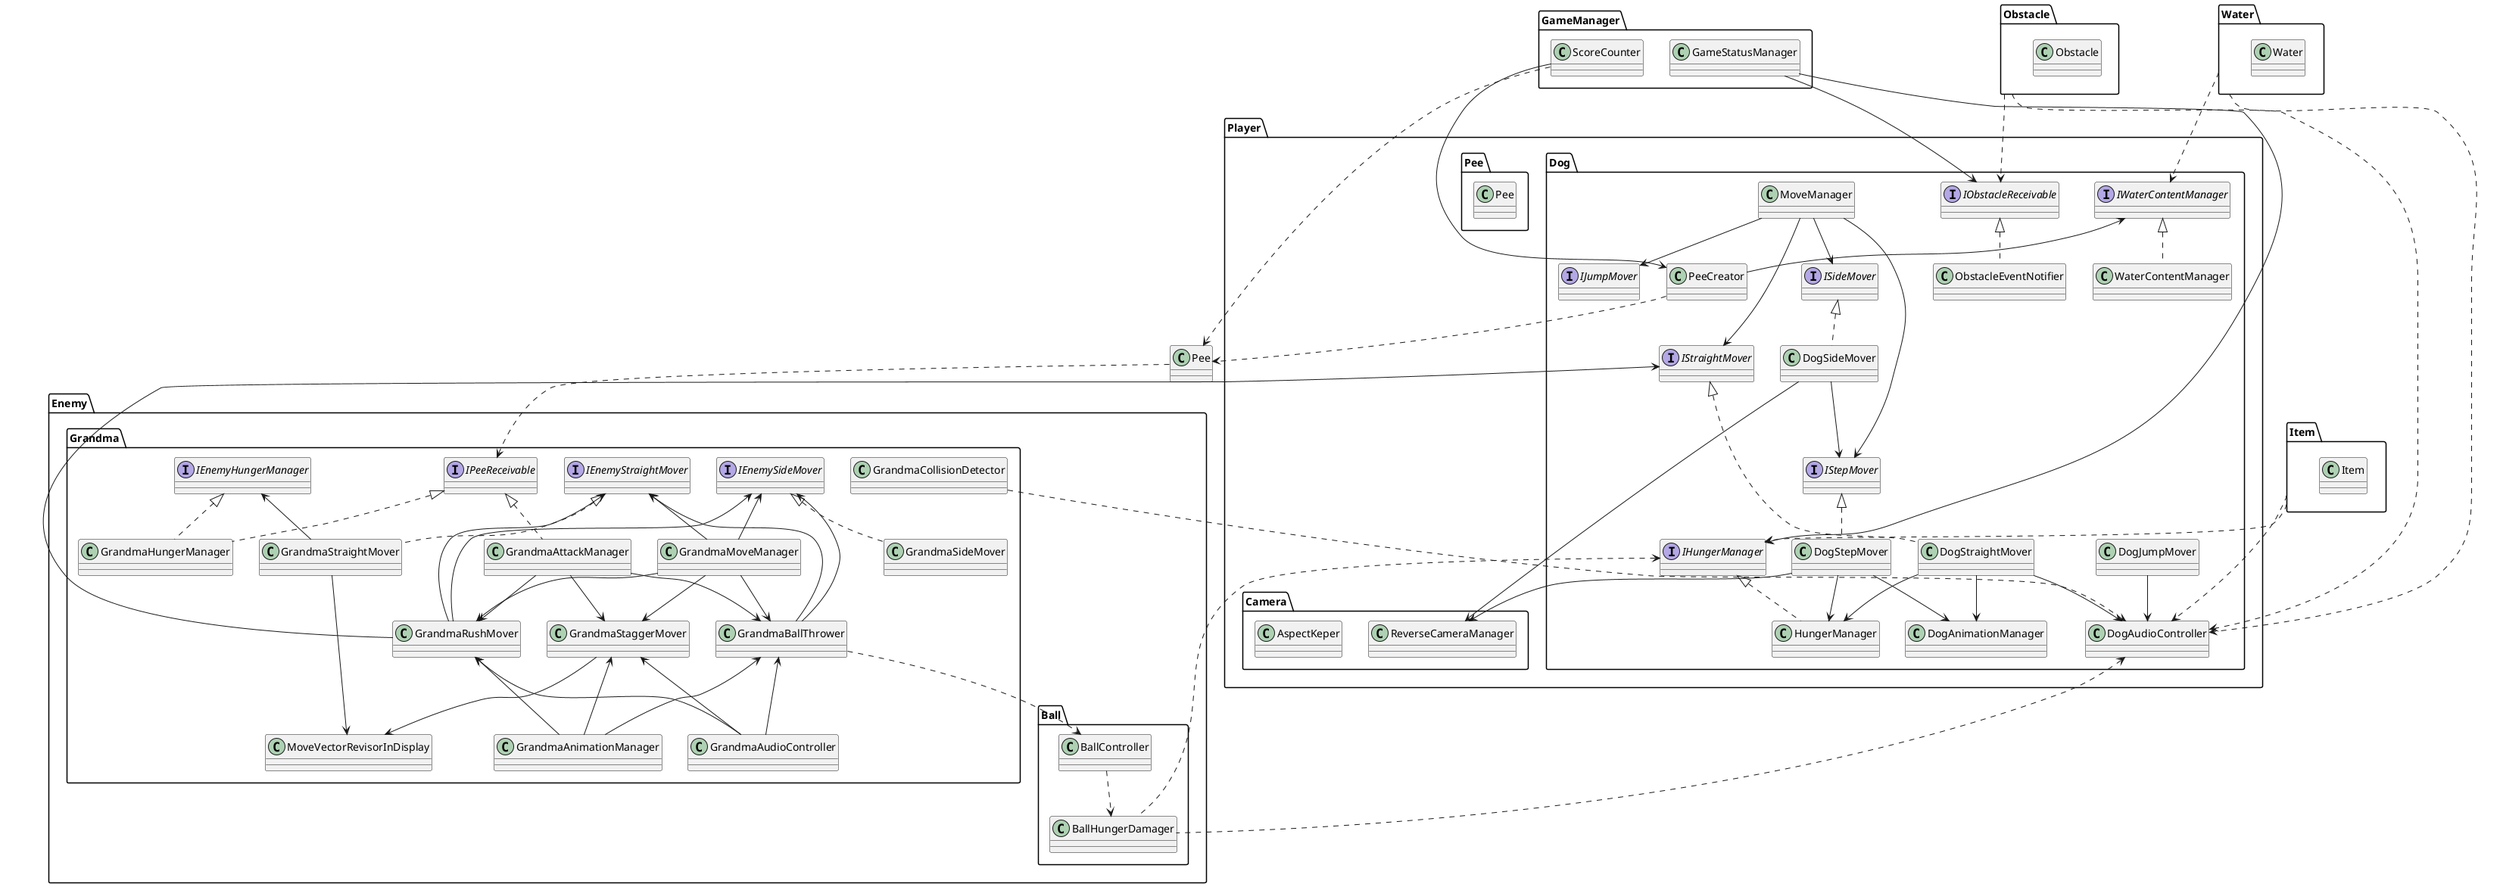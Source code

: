 @startuml

package Player {
    package Dog {
        interface IStepMover
        interface IStraightMover
        interface ISideMover
        interface IJumpMover
        interface IHungerManager
        interface IWaterContentManager
        interface IObstacleReceivable
        class PeeCreator
        class HungerManager
        class WaterContentManager
        class ObstacleEventNotifier
        class DogJumpMover
        class DogAudioController
        class DogStepMover
        class DogSideMover
        class DogStraightMover
        class MoveManager
        class DogAnimationManager
    }

    package Pee {
        class Pee
    }

    package Camera {
        class ReverseCameraManager
        class AspectKeper
    }
}

'Player内
PeeCreator ..> Pee
IWaterContentManager <-- PeeCreator
IHungerManager <|.. HungerManager
IWaterContentManager <|.. WaterContentManager
IObstacleReceivable <|.. ObstacleEventNotifier
DogJumpMover --> DogAudioController
DogStepMover --> ReverseCameraManager
DogStepMover --> DogAnimationManager
DogStepMover --> HungerManager
IStepMover <|.. DogStepMover
DogSideMover --> ReverseCameraManager
DogSideMover --> IStepMover
ISideMover <|.. DogSideMover
IStraightMover <|.. DogStraightMover
DogStraightMover --> HungerManager
DogStraightMover --> DogAudioController
DogStraightMover --> DogAnimationManager
MoveManager --> IStraightMover
MoveManager --> IJumpMover
MoveManager --> ISideMover
MoveManager --> IStepMover

package Item {
     class Item
}

'Item⇔Player
Item ..> IHungerManager 
Item ..> DogAudioController

package Water {
     class Water
}

'Water⇔Player
Water ..> IWaterContentManager
Water ..> DogAudioController

package Obstacle {
     class Obstacle
}

'Obstacle⇔Player
Obstacle ..> IObstacleReceivable
Obstacle ..> DogAudioController

package Enemy {
    package Grandma {
        interface IEnemyStraightMover
        interface IEnemySideMover
        interface IEnemyHungerManager
        interface IPeeReceivable
        class GrandmaMoveManager
        class GrandmaAttackManager
        class GrandmaRushMover
        class GrandmaBallThrower
        class GrandmaSideMover
        class GrandmaStraightMover
        class GrandmaHungerManager
        class GrandmaStaggerMover
        class MoveVectorRevisorInDisplay
        class GrandmaAnimationManager
        class GrandmaCollisionDetector
        class GrandmaAudioController
    }

    package Ball {
        class BallController
        class BallHungerDamager
    }
}

'Grandma内
GrandmaAttackManager --> GrandmaRushMover
GrandmaAttackManager --> GrandmaBallThrower
GrandmaAttackManager --> GrandmaStaggerMover
GrandmaMoveManager --> GrandmaRushMover
GrandmaMoveManager --> GrandmaBallThrower
GrandmaMoveManager --> GrandmaStaggerMover
IEnemyStraightMover <-- GrandmaMoveManager
IEnemySideMover <-- GrandmaMoveManager
IEnemyStraightMover <|.. GrandmaStraightMover
IEnemySideMover <|.. GrandmaSideMover
IEnemyHungerManager <-- GrandmaStraightMover
IEnemyHungerManager <|.. GrandmaHungerManager
IEnemyStraightMover <-- GrandmaRushMover
IEnemySideMover <-- GrandmaRushMover
IEnemyStraightMover <-- GrandmaBallThrower
IEnemySideMover <-- GrandmaBallThrower
IPeeReceivable <|.. GrandmaAttackManager
IPeeReceivable <|.. GrandmaHungerManager
GrandmaStaggerMover --> MoveVectorRevisorInDisplay
GrandmaStraightMover --> MoveVectorRevisorInDisplay
GrandmaStaggerMover <-- GrandmaAnimationManager
GrandmaRushMover <-- GrandmaAnimationManager
GrandmaBallThrower <-- GrandmaAnimationManager
GrandmaStaggerMover <-- GrandmaAudioController
GrandmaRushMover <-- GrandmaAudioController
GrandmaBallThrower <-- GrandmaAudioController

'Grandma⇔Ball
BallController ..> BallHungerDamager
GrandmaBallThrower ..> BallController

'Grandma⇔Player
GrandmaRushMover --> IStraightMover  
Pee ..> IPeeReceivable
DogAudioController <.. GrandmaCollisionDetector

'Ball⇔Player
IHungerManager <.. BallHungerDamager 
DogAudioController <.. BallHungerDamager

package GameManager {
    'class GameOverEventHandler
    class GameStatusManager
    class ScoreCounter
}

'GameManager⇔Player
'GameOverEventHandler --> IObstacleReceivable
'GameOverEventHandler --> IHungerManager
GameStatusManager --> IObstacleReceivable
GameStatusManager --> IHungerManager
ScoreCounter --> PeeCreator
ScoreCounter ..> Pee

@enduml